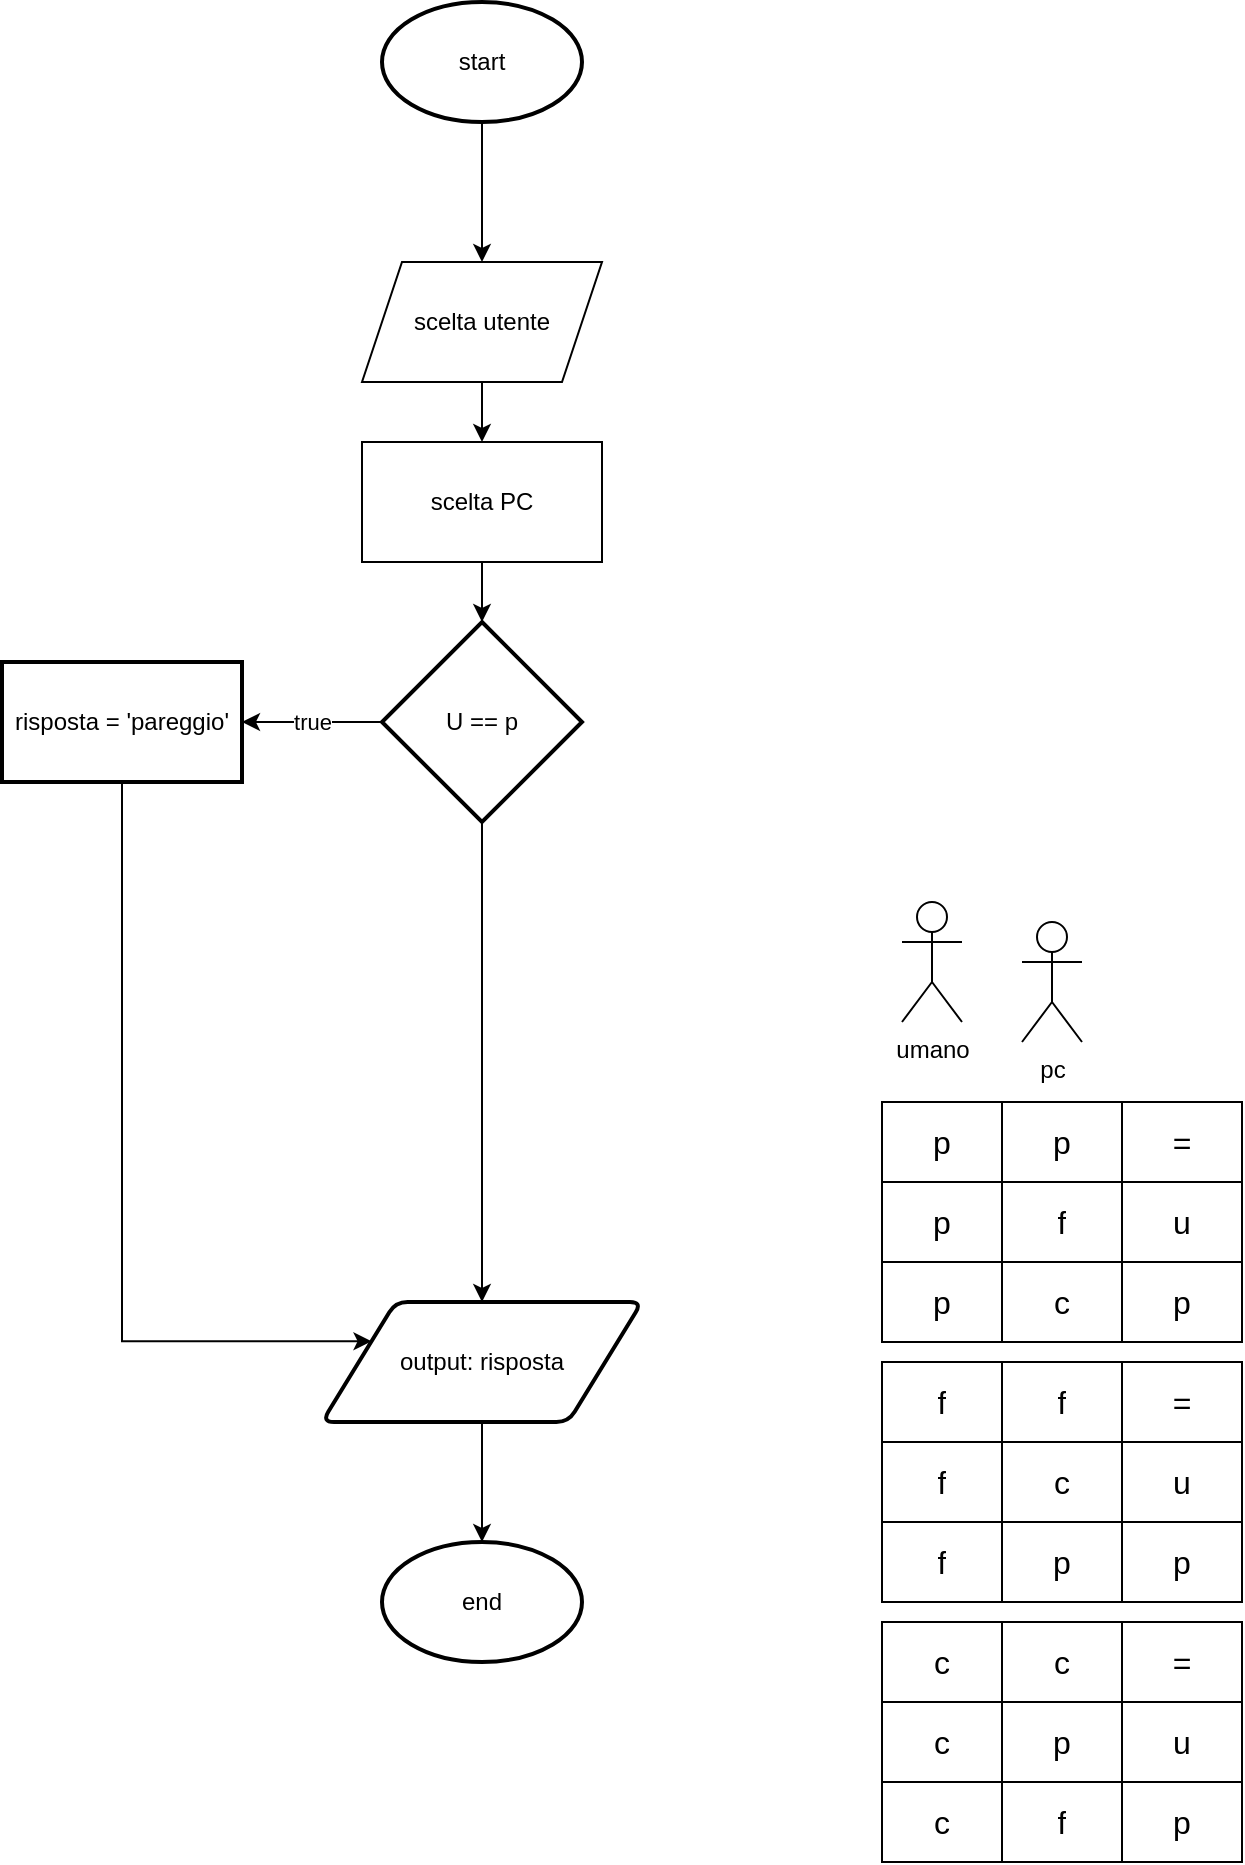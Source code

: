 <mxfile version="22.1.5" type="device" pages="2">
  <diagram name="Pagina-1" id="zd8EK8LeNlqp0_7bgVtc">
    <mxGraphModel dx="1434" dy="790" grid="1" gridSize="10" guides="1" tooltips="1" connect="1" arrows="1" fold="1" page="1" pageScale="1" pageWidth="827" pageHeight="1169" math="0" shadow="0">
      <root>
        <mxCell id="0" />
        <mxCell id="1" parent="0" />
        <mxCell id="i4HXFhIcjPeFEiwpU994-1" value="start" style="strokeWidth=2;html=1;shape=mxgraph.flowchart.start_1;whiteSpace=wrap;" vertex="1" parent="1">
          <mxGeometry x="330" y="40" width="100" height="60" as="geometry" />
        </mxCell>
        <mxCell id="i4HXFhIcjPeFEiwpU994-2" value="end" style="strokeWidth=2;html=1;shape=mxgraph.flowchart.start_1;whiteSpace=wrap;" vertex="1" parent="1">
          <mxGeometry x="330" y="810" width="100" height="60" as="geometry" />
        </mxCell>
        <mxCell id="i4HXFhIcjPeFEiwpU994-3" style="edgeStyle=orthogonalEdgeStyle;rounded=0;orthogonalLoop=1;jettySize=auto;html=1;exitX=0.5;exitY=1;exitDx=0;exitDy=0;exitPerimeter=0;entryX=0.5;entryY=0;entryDx=0;entryDy=0;entryPerimeter=0;" edge="1" parent="1" source="i4HXFhIcjPeFEiwpU994-13" target="i4HXFhIcjPeFEiwpU994-2">
          <mxGeometry relative="1" as="geometry" />
        </mxCell>
        <mxCell id="i4HXFhIcjPeFEiwpU994-4" value="umano" style="shape=umlActor;verticalLabelPosition=bottom;verticalAlign=top;html=1;outlineConnect=0;" vertex="1" parent="1">
          <mxGeometry x="590" y="490" width="30" height="60" as="geometry" />
        </mxCell>
        <mxCell id="i4HXFhIcjPeFEiwpU994-5" value="pc" style="shape=umlActor;verticalLabelPosition=bottom;verticalAlign=top;html=1;outlineConnect=0;" vertex="1" parent="1">
          <mxGeometry x="650" y="500" width="30" height="60" as="geometry" />
        </mxCell>
        <mxCell id="i4HXFhIcjPeFEiwpU994-6" value="" style="edgeStyle=orthogonalEdgeStyle;rounded=0;orthogonalLoop=1;jettySize=auto;html=1;exitX=0.5;exitY=1;exitDx=0;exitDy=0;exitPerimeter=0;entryX=0.5;entryY=0;entryDx=0;entryDy=0;entryPerimeter=0;" edge="1" parent="1" source="i4HXFhIcjPeFEiwpU994-1" target="i4HXFhIcjPeFEiwpU994-7">
          <mxGeometry relative="1" as="geometry">
            <mxPoint x="380" y="100" as="sourcePoint" />
            <mxPoint x="380" y="810" as="targetPoint" />
          </mxGeometry>
        </mxCell>
        <mxCell id="i4HXFhIcjPeFEiwpU994-7" value="scelta utente" style="shape=parallelogram;perimeter=parallelogramPerimeter;whiteSpace=wrap;html=1;fixedSize=1;" vertex="1" parent="1">
          <mxGeometry x="320" y="170" width="120" height="60" as="geometry" />
        </mxCell>
        <mxCell id="i4HXFhIcjPeFEiwpU994-8" value="" style="edgeStyle=orthogonalEdgeStyle;rounded=0;orthogonalLoop=1;jettySize=auto;html=1;exitX=0.5;exitY=1;exitDx=0;exitDy=0;exitPerimeter=0;entryX=0.5;entryY=0;entryDx=0;entryDy=0;entryPerimeter=0;" edge="1" parent="1" source="i4HXFhIcjPeFEiwpU994-7" target="i4HXFhIcjPeFEiwpU994-9">
          <mxGeometry relative="1" as="geometry">
            <mxPoint x="380" y="230" as="sourcePoint" />
            <mxPoint x="380" y="810" as="targetPoint" />
          </mxGeometry>
        </mxCell>
        <mxCell id="i4HXFhIcjPeFEiwpU994-9" value="scelta PC" style="rounded=0;whiteSpace=wrap;html=1;" vertex="1" parent="1">
          <mxGeometry x="320" y="260" width="120" height="60" as="geometry" />
        </mxCell>
        <mxCell id="i4HXFhIcjPeFEiwpU994-10" value="" style="edgeStyle=orthogonalEdgeStyle;rounded=0;orthogonalLoop=1;jettySize=auto;html=1;exitX=0.5;exitY=1;exitDx=0;exitDy=0;exitPerimeter=0;entryX=0.5;entryY=0;entryDx=0;entryDy=0;entryPerimeter=0;" edge="1" parent="1" source="i4HXFhIcjPeFEiwpU994-9" target="i4HXFhIcjPeFEiwpU994-11">
          <mxGeometry relative="1" as="geometry">
            <mxPoint x="380" y="320" as="sourcePoint" />
            <mxPoint x="380" y="810" as="targetPoint" />
          </mxGeometry>
        </mxCell>
        <mxCell id="i4HXFhIcjPeFEiwpU994-55" value="true" style="edgeStyle=orthogonalEdgeStyle;rounded=0;orthogonalLoop=1;jettySize=auto;html=1;" edge="1" parent="1" source="i4HXFhIcjPeFEiwpU994-11" target="i4HXFhIcjPeFEiwpU994-54">
          <mxGeometry relative="1" as="geometry" />
        </mxCell>
        <mxCell id="i4HXFhIcjPeFEiwpU994-11" value="U == p" style="strokeWidth=2;html=1;shape=mxgraph.flowchart.decision;whiteSpace=wrap;" vertex="1" parent="1">
          <mxGeometry x="330" y="350" width="100" height="100" as="geometry" />
        </mxCell>
        <mxCell id="i4HXFhIcjPeFEiwpU994-12" value="" style="edgeStyle=orthogonalEdgeStyle;rounded=0;orthogonalLoop=1;jettySize=auto;html=1;exitX=0.5;exitY=1;exitDx=0;exitDy=0;exitPerimeter=0;entryX=0.5;entryY=0;entryDx=0;entryDy=0;entryPerimeter=0;" edge="1" parent="1" source="i4HXFhIcjPeFEiwpU994-11" target="i4HXFhIcjPeFEiwpU994-13">
          <mxGeometry relative="1" as="geometry">
            <mxPoint x="380" y="450" as="sourcePoint" />
            <mxPoint x="380" y="810" as="targetPoint" />
          </mxGeometry>
        </mxCell>
        <mxCell id="i4HXFhIcjPeFEiwpU994-13" value="output: risposta" style="shape=parallelogram;html=1;strokeWidth=2;perimeter=parallelogramPerimeter;whiteSpace=wrap;rounded=1;arcSize=12;size=0.23;" vertex="1" parent="1">
          <mxGeometry x="300" y="690" width="160" height="60" as="geometry" />
        </mxCell>
        <mxCell id="i4HXFhIcjPeFEiwpU994-14" value="" style="shape=table;startSize=0;container=1;collapsible=0;childLayout=tableLayout;fontSize=16;" vertex="1" parent="1">
          <mxGeometry x="580" y="590" width="180" height="120" as="geometry" />
        </mxCell>
        <mxCell id="i4HXFhIcjPeFEiwpU994-15" value="" style="shape=tableRow;horizontal=0;startSize=0;swimlaneHead=0;swimlaneBody=0;strokeColor=inherit;top=0;left=0;bottom=0;right=0;collapsible=0;dropTarget=0;fillColor=none;points=[[0,0.5],[1,0.5]];portConstraint=eastwest;fontSize=16;" vertex="1" parent="i4HXFhIcjPeFEiwpU994-14">
          <mxGeometry width="180" height="40" as="geometry" />
        </mxCell>
        <mxCell id="i4HXFhIcjPeFEiwpU994-16" value="p" style="shape=partialRectangle;html=1;whiteSpace=wrap;connectable=0;strokeColor=inherit;overflow=hidden;fillColor=none;top=0;left=0;bottom=0;right=0;pointerEvents=1;fontSize=16;" vertex="1" parent="i4HXFhIcjPeFEiwpU994-15">
          <mxGeometry width="60" height="40" as="geometry">
            <mxRectangle width="60" height="40" as="alternateBounds" />
          </mxGeometry>
        </mxCell>
        <mxCell id="i4HXFhIcjPeFEiwpU994-17" value="p" style="shape=partialRectangle;html=1;whiteSpace=wrap;connectable=0;strokeColor=inherit;overflow=hidden;fillColor=none;top=0;left=0;bottom=0;right=0;pointerEvents=1;fontSize=16;" vertex="1" parent="i4HXFhIcjPeFEiwpU994-15">
          <mxGeometry x="60" width="60" height="40" as="geometry">
            <mxRectangle width="60" height="40" as="alternateBounds" />
          </mxGeometry>
        </mxCell>
        <mxCell id="i4HXFhIcjPeFEiwpU994-18" value="=" style="shape=partialRectangle;html=1;whiteSpace=wrap;connectable=0;strokeColor=inherit;overflow=hidden;fillColor=none;top=0;left=0;bottom=0;right=0;pointerEvents=1;fontSize=16;" vertex="1" parent="i4HXFhIcjPeFEiwpU994-15">
          <mxGeometry x="120" width="60" height="40" as="geometry">
            <mxRectangle width="60" height="40" as="alternateBounds" />
          </mxGeometry>
        </mxCell>
        <mxCell id="i4HXFhIcjPeFEiwpU994-19" value="" style="shape=tableRow;horizontal=0;startSize=0;swimlaneHead=0;swimlaneBody=0;strokeColor=inherit;top=0;left=0;bottom=0;right=0;collapsible=0;dropTarget=0;fillColor=none;points=[[0,0.5],[1,0.5]];portConstraint=eastwest;fontSize=16;" vertex="1" parent="i4HXFhIcjPeFEiwpU994-14">
          <mxGeometry y="40" width="180" height="40" as="geometry" />
        </mxCell>
        <mxCell id="i4HXFhIcjPeFEiwpU994-20" value="p" style="shape=partialRectangle;html=1;whiteSpace=wrap;connectable=0;strokeColor=inherit;overflow=hidden;fillColor=none;top=0;left=0;bottom=0;right=0;pointerEvents=1;fontSize=16;" vertex="1" parent="i4HXFhIcjPeFEiwpU994-19">
          <mxGeometry width="60" height="40" as="geometry">
            <mxRectangle width="60" height="40" as="alternateBounds" />
          </mxGeometry>
        </mxCell>
        <mxCell id="i4HXFhIcjPeFEiwpU994-21" value="f" style="shape=partialRectangle;html=1;whiteSpace=wrap;connectable=0;strokeColor=inherit;overflow=hidden;fillColor=none;top=0;left=0;bottom=0;right=0;pointerEvents=1;fontSize=16;" vertex="1" parent="i4HXFhIcjPeFEiwpU994-19">
          <mxGeometry x="60" width="60" height="40" as="geometry">
            <mxRectangle width="60" height="40" as="alternateBounds" />
          </mxGeometry>
        </mxCell>
        <mxCell id="i4HXFhIcjPeFEiwpU994-22" value="u" style="shape=partialRectangle;html=1;whiteSpace=wrap;connectable=0;strokeColor=inherit;overflow=hidden;fillColor=none;top=0;left=0;bottom=0;right=0;pointerEvents=1;fontSize=16;" vertex="1" parent="i4HXFhIcjPeFEiwpU994-19">
          <mxGeometry x="120" width="60" height="40" as="geometry">
            <mxRectangle width="60" height="40" as="alternateBounds" />
          </mxGeometry>
        </mxCell>
        <mxCell id="i4HXFhIcjPeFEiwpU994-23" value="" style="shape=tableRow;horizontal=0;startSize=0;swimlaneHead=0;swimlaneBody=0;strokeColor=inherit;top=0;left=0;bottom=0;right=0;collapsible=0;dropTarget=0;fillColor=none;points=[[0,0.5],[1,0.5]];portConstraint=eastwest;fontSize=16;" vertex="1" parent="i4HXFhIcjPeFEiwpU994-14">
          <mxGeometry y="80" width="180" height="40" as="geometry" />
        </mxCell>
        <mxCell id="i4HXFhIcjPeFEiwpU994-24" value="p" style="shape=partialRectangle;html=1;whiteSpace=wrap;connectable=0;strokeColor=inherit;overflow=hidden;fillColor=none;top=0;left=0;bottom=0;right=0;pointerEvents=1;fontSize=16;" vertex="1" parent="i4HXFhIcjPeFEiwpU994-23">
          <mxGeometry width="60" height="40" as="geometry">
            <mxRectangle width="60" height="40" as="alternateBounds" />
          </mxGeometry>
        </mxCell>
        <mxCell id="i4HXFhIcjPeFEiwpU994-25" value="c" style="shape=partialRectangle;html=1;whiteSpace=wrap;connectable=0;strokeColor=inherit;overflow=hidden;fillColor=none;top=0;left=0;bottom=0;right=0;pointerEvents=1;fontSize=16;" vertex="1" parent="i4HXFhIcjPeFEiwpU994-23">
          <mxGeometry x="60" width="60" height="40" as="geometry">
            <mxRectangle width="60" height="40" as="alternateBounds" />
          </mxGeometry>
        </mxCell>
        <mxCell id="i4HXFhIcjPeFEiwpU994-26" value="p" style="shape=partialRectangle;html=1;whiteSpace=wrap;connectable=0;strokeColor=inherit;overflow=hidden;fillColor=none;top=0;left=0;bottom=0;right=0;pointerEvents=1;fontSize=16;" vertex="1" parent="i4HXFhIcjPeFEiwpU994-23">
          <mxGeometry x="120" width="60" height="40" as="geometry">
            <mxRectangle width="60" height="40" as="alternateBounds" />
          </mxGeometry>
        </mxCell>
        <mxCell id="i4HXFhIcjPeFEiwpU994-28" value="" style="shape=table;startSize=0;container=1;collapsible=0;childLayout=tableLayout;fontSize=16;" vertex="1" parent="1">
          <mxGeometry x="580" y="720" width="180" height="120" as="geometry" />
        </mxCell>
        <mxCell id="i4HXFhIcjPeFEiwpU994-29" value="" style="shape=tableRow;horizontal=0;startSize=0;swimlaneHead=0;swimlaneBody=0;strokeColor=inherit;top=0;left=0;bottom=0;right=0;collapsible=0;dropTarget=0;fillColor=none;points=[[0,0.5],[1,0.5]];portConstraint=eastwest;fontSize=16;" vertex="1" parent="i4HXFhIcjPeFEiwpU994-28">
          <mxGeometry width="180" height="40" as="geometry" />
        </mxCell>
        <mxCell id="i4HXFhIcjPeFEiwpU994-30" value="f" style="shape=partialRectangle;html=1;whiteSpace=wrap;connectable=0;strokeColor=inherit;overflow=hidden;fillColor=none;top=0;left=0;bottom=0;right=0;pointerEvents=1;fontSize=16;" vertex="1" parent="i4HXFhIcjPeFEiwpU994-29">
          <mxGeometry width="60" height="40" as="geometry">
            <mxRectangle width="60" height="40" as="alternateBounds" />
          </mxGeometry>
        </mxCell>
        <mxCell id="i4HXFhIcjPeFEiwpU994-31" value="f" style="shape=partialRectangle;html=1;whiteSpace=wrap;connectable=0;strokeColor=inherit;overflow=hidden;fillColor=none;top=0;left=0;bottom=0;right=0;pointerEvents=1;fontSize=16;" vertex="1" parent="i4HXFhIcjPeFEiwpU994-29">
          <mxGeometry x="60" width="60" height="40" as="geometry">
            <mxRectangle width="60" height="40" as="alternateBounds" />
          </mxGeometry>
        </mxCell>
        <mxCell id="i4HXFhIcjPeFEiwpU994-32" value="=" style="shape=partialRectangle;html=1;whiteSpace=wrap;connectable=0;strokeColor=inherit;overflow=hidden;fillColor=none;top=0;left=0;bottom=0;right=0;pointerEvents=1;fontSize=16;" vertex="1" parent="i4HXFhIcjPeFEiwpU994-29">
          <mxGeometry x="120" width="60" height="40" as="geometry">
            <mxRectangle width="60" height="40" as="alternateBounds" />
          </mxGeometry>
        </mxCell>
        <mxCell id="i4HXFhIcjPeFEiwpU994-33" value="" style="shape=tableRow;horizontal=0;startSize=0;swimlaneHead=0;swimlaneBody=0;strokeColor=inherit;top=0;left=0;bottom=0;right=0;collapsible=0;dropTarget=0;fillColor=none;points=[[0,0.5],[1,0.5]];portConstraint=eastwest;fontSize=16;" vertex="1" parent="i4HXFhIcjPeFEiwpU994-28">
          <mxGeometry y="40" width="180" height="40" as="geometry" />
        </mxCell>
        <mxCell id="i4HXFhIcjPeFEiwpU994-34" value="f" style="shape=partialRectangle;html=1;whiteSpace=wrap;connectable=0;strokeColor=inherit;overflow=hidden;fillColor=none;top=0;left=0;bottom=0;right=0;pointerEvents=1;fontSize=16;" vertex="1" parent="i4HXFhIcjPeFEiwpU994-33">
          <mxGeometry width="60" height="40" as="geometry">
            <mxRectangle width="60" height="40" as="alternateBounds" />
          </mxGeometry>
        </mxCell>
        <mxCell id="i4HXFhIcjPeFEiwpU994-35" value="c" style="shape=partialRectangle;html=1;whiteSpace=wrap;connectable=0;strokeColor=inherit;overflow=hidden;fillColor=none;top=0;left=0;bottom=0;right=0;pointerEvents=1;fontSize=16;" vertex="1" parent="i4HXFhIcjPeFEiwpU994-33">
          <mxGeometry x="60" width="60" height="40" as="geometry">
            <mxRectangle width="60" height="40" as="alternateBounds" />
          </mxGeometry>
        </mxCell>
        <mxCell id="i4HXFhIcjPeFEiwpU994-36" value="u" style="shape=partialRectangle;html=1;whiteSpace=wrap;connectable=0;strokeColor=inherit;overflow=hidden;fillColor=none;top=0;left=0;bottom=0;right=0;pointerEvents=1;fontSize=16;" vertex="1" parent="i4HXFhIcjPeFEiwpU994-33">
          <mxGeometry x="120" width="60" height="40" as="geometry">
            <mxRectangle width="60" height="40" as="alternateBounds" />
          </mxGeometry>
        </mxCell>
        <mxCell id="i4HXFhIcjPeFEiwpU994-37" value="" style="shape=tableRow;horizontal=0;startSize=0;swimlaneHead=0;swimlaneBody=0;strokeColor=inherit;top=0;left=0;bottom=0;right=0;collapsible=0;dropTarget=0;fillColor=none;points=[[0,0.5],[1,0.5]];portConstraint=eastwest;fontSize=16;" vertex="1" parent="i4HXFhIcjPeFEiwpU994-28">
          <mxGeometry y="80" width="180" height="40" as="geometry" />
        </mxCell>
        <mxCell id="i4HXFhIcjPeFEiwpU994-38" value="f" style="shape=partialRectangle;html=1;whiteSpace=wrap;connectable=0;strokeColor=inherit;overflow=hidden;fillColor=none;top=0;left=0;bottom=0;right=0;pointerEvents=1;fontSize=16;" vertex="1" parent="i4HXFhIcjPeFEiwpU994-37">
          <mxGeometry width="60" height="40" as="geometry">
            <mxRectangle width="60" height="40" as="alternateBounds" />
          </mxGeometry>
        </mxCell>
        <mxCell id="i4HXFhIcjPeFEiwpU994-39" value="p" style="shape=partialRectangle;html=1;whiteSpace=wrap;connectable=0;strokeColor=inherit;overflow=hidden;fillColor=none;top=0;left=0;bottom=0;right=0;pointerEvents=1;fontSize=16;" vertex="1" parent="i4HXFhIcjPeFEiwpU994-37">
          <mxGeometry x="60" width="60" height="40" as="geometry">
            <mxRectangle width="60" height="40" as="alternateBounds" />
          </mxGeometry>
        </mxCell>
        <mxCell id="i4HXFhIcjPeFEiwpU994-40" value="p" style="shape=partialRectangle;html=1;whiteSpace=wrap;connectable=0;strokeColor=inherit;overflow=hidden;fillColor=none;top=0;left=0;bottom=0;right=0;pointerEvents=1;fontSize=16;" vertex="1" parent="i4HXFhIcjPeFEiwpU994-37">
          <mxGeometry x="120" width="60" height="40" as="geometry">
            <mxRectangle width="60" height="40" as="alternateBounds" />
          </mxGeometry>
        </mxCell>
        <mxCell id="i4HXFhIcjPeFEiwpU994-41" value="" style="shape=table;startSize=0;container=1;collapsible=0;childLayout=tableLayout;fontSize=16;" vertex="1" parent="1">
          <mxGeometry x="580" y="850" width="180" height="120" as="geometry" />
        </mxCell>
        <mxCell id="i4HXFhIcjPeFEiwpU994-42" value="" style="shape=tableRow;horizontal=0;startSize=0;swimlaneHead=0;swimlaneBody=0;strokeColor=inherit;top=0;left=0;bottom=0;right=0;collapsible=0;dropTarget=0;fillColor=none;points=[[0,0.5],[1,0.5]];portConstraint=eastwest;fontSize=16;" vertex="1" parent="i4HXFhIcjPeFEiwpU994-41">
          <mxGeometry width="180" height="40" as="geometry" />
        </mxCell>
        <mxCell id="i4HXFhIcjPeFEiwpU994-43" value="c" style="shape=partialRectangle;html=1;whiteSpace=wrap;connectable=0;strokeColor=inherit;overflow=hidden;fillColor=none;top=0;left=0;bottom=0;right=0;pointerEvents=1;fontSize=16;" vertex="1" parent="i4HXFhIcjPeFEiwpU994-42">
          <mxGeometry width="60" height="40" as="geometry">
            <mxRectangle width="60" height="40" as="alternateBounds" />
          </mxGeometry>
        </mxCell>
        <mxCell id="i4HXFhIcjPeFEiwpU994-44" value="c" style="shape=partialRectangle;html=1;whiteSpace=wrap;connectable=0;strokeColor=inherit;overflow=hidden;fillColor=none;top=0;left=0;bottom=0;right=0;pointerEvents=1;fontSize=16;" vertex="1" parent="i4HXFhIcjPeFEiwpU994-42">
          <mxGeometry x="60" width="60" height="40" as="geometry">
            <mxRectangle width="60" height="40" as="alternateBounds" />
          </mxGeometry>
        </mxCell>
        <mxCell id="i4HXFhIcjPeFEiwpU994-45" value="=" style="shape=partialRectangle;html=1;whiteSpace=wrap;connectable=0;strokeColor=inherit;overflow=hidden;fillColor=none;top=0;left=0;bottom=0;right=0;pointerEvents=1;fontSize=16;" vertex="1" parent="i4HXFhIcjPeFEiwpU994-42">
          <mxGeometry x="120" width="60" height="40" as="geometry">
            <mxRectangle width="60" height="40" as="alternateBounds" />
          </mxGeometry>
        </mxCell>
        <mxCell id="i4HXFhIcjPeFEiwpU994-46" value="" style="shape=tableRow;horizontal=0;startSize=0;swimlaneHead=0;swimlaneBody=0;strokeColor=inherit;top=0;left=0;bottom=0;right=0;collapsible=0;dropTarget=0;fillColor=none;points=[[0,0.5],[1,0.5]];portConstraint=eastwest;fontSize=16;" vertex="1" parent="i4HXFhIcjPeFEiwpU994-41">
          <mxGeometry y="40" width="180" height="40" as="geometry" />
        </mxCell>
        <mxCell id="i4HXFhIcjPeFEiwpU994-47" value="c" style="shape=partialRectangle;html=1;whiteSpace=wrap;connectable=0;strokeColor=inherit;overflow=hidden;fillColor=none;top=0;left=0;bottom=0;right=0;pointerEvents=1;fontSize=16;" vertex="1" parent="i4HXFhIcjPeFEiwpU994-46">
          <mxGeometry width="60" height="40" as="geometry">
            <mxRectangle width="60" height="40" as="alternateBounds" />
          </mxGeometry>
        </mxCell>
        <mxCell id="i4HXFhIcjPeFEiwpU994-48" value="p" style="shape=partialRectangle;html=1;whiteSpace=wrap;connectable=0;strokeColor=inherit;overflow=hidden;fillColor=none;top=0;left=0;bottom=0;right=0;pointerEvents=1;fontSize=16;" vertex="1" parent="i4HXFhIcjPeFEiwpU994-46">
          <mxGeometry x="60" width="60" height="40" as="geometry">
            <mxRectangle width="60" height="40" as="alternateBounds" />
          </mxGeometry>
        </mxCell>
        <mxCell id="i4HXFhIcjPeFEiwpU994-49" value="u" style="shape=partialRectangle;html=1;whiteSpace=wrap;connectable=0;strokeColor=inherit;overflow=hidden;fillColor=none;top=0;left=0;bottom=0;right=0;pointerEvents=1;fontSize=16;" vertex="1" parent="i4HXFhIcjPeFEiwpU994-46">
          <mxGeometry x="120" width="60" height="40" as="geometry">
            <mxRectangle width="60" height="40" as="alternateBounds" />
          </mxGeometry>
        </mxCell>
        <mxCell id="i4HXFhIcjPeFEiwpU994-50" value="" style="shape=tableRow;horizontal=0;startSize=0;swimlaneHead=0;swimlaneBody=0;strokeColor=inherit;top=0;left=0;bottom=0;right=0;collapsible=0;dropTarget=0;fillColor=none;points=[[0,0.5],[1,0.5]];portConstraint=eastwest;fontSize=16;" vertex="1" parent="i4HXFhIcjPeFEiwpU994-41">
          <mxGeometry y="80" width="180" height="40" as="geometry" />
        </mxCell>
        <mxCell id="i4HXFhIcjPeFEiwpU994-51" value="c" style="shape=partialRectangle;html=1;whiteSpace=wrap;connectable=0;strokeColor=inherit;overflow=hidden;fillColor=none;top=0;left=0;bottom=0;right=0;pointerEvents=1;fontSize=16;" vertex="1" parent="i4HXFhIcjPeFEiwpU994-50">
          <mxGeometry width="60" height="40" as="geometry">
            <mxRectangle width="60" height="40" as="alternateBounds" />
          </mxGeometry>
        </mxCell>
        <mxCell id="i4HXFhIcjPeFEiwpU994-52" value="f" style="shape=partialRectangle;html=1;whiteSpace=wrap;connectable=0;strokeColor=inherit;overflow=hidden;fillColor=none;top=0;left=0;bottom=0;right=0;pointerEvents=1;fontSize=16;" vertex="1" parent="i4HXFhIcjPeFEiwpU994-50">
          <mxGeometry x="60" width="60" height="40" as="geometry">
            <mxRectangle width="60" height="40" as="alternateBounds" />
          </mxGeometry>
        </mxCell>
        <mxCell id="i4HXFhIcjPeFEiwpU994-53" value="p" style="shape=partialRectangle;html=1;whiteSpace=wrap;connectable=0;strokeColor=inherit;overflow=hidden;fillColor=none;top=0;left=0;bottom=0;right=0;pointerEvents=1;fontSize=16;" vertex="1" parent="i4HXFhIcjPeFEiwpU994-50">
          <mxGeometry x="120" width="60" height="40" as="geometry">
            <mxRectangle width="60" height="40" as="alternateBounds" />
          </mxGeometry>
        </mxCell>
        <mxCell id="i4HXFhIcjPeFEiwpU994-56" style="edgeStyle=orthogonalEdgeStyle;rounded=0;orthogonalLoop=1;jettySize=auto;html=1;exitX=0.5;exitY=1;exitDx=0;exitDy=0;entryX=0;entryY=0.25;entryDx=0;entryDy=0;" edge="1" parent="1" source="i4HXFhIcjPeFEiwpU994-54" target="i4HXFhIcjPeFEiwpU994-13">
          <mxGeometry relative="1" as="geometry">
            <Array as="points">
              <mxPoint x="200" y="710" />
            </Array>
          </mxGeometry>
        </mxCell>
        <mxCell id="i4HXFhIcjPeFEiwpU994-54" value="risposta = &#39;pareggio&#39;" style="whiteSpace=wrap;html=1;strokeWidth=2;" vertex="1" parent="1">
          <mxGeometry x="140" y="370" width="120" height="60" as="geometry" />
        </mxCell>
      </root>
    </mxGraphModel>
  </diagram>
  <diagram id="Svvr-4drrAb7PbASBhS7" name="Pagina-2">
    <mxGraphModel dx="1434" dy="790" grid="1" gridSize="10" guides="1" tooltips="1" connect="1" arrows="1" fold="1" page="1" pageScale="1" pageWidth="827" pageHeight="1169" math="0" shadow="0">
      <root>
        <mxCell id="0" />
        <mxCell id="1" parent="0" />
        <mxCell id="oKizDJbZg3p0xIE12hpK-1" value="" style="image;aspect=fixed;perimeter=ellipsePerimeter;html=1;align=center;shadow=0;dashed=0;spacingTop=3;image=img/lib/active_directory/laptop_client.svg;" vertex="1" parent="1">
          <mxGeometry x="41" y="240" width="45" height="50" as="geometry" />
        </mxCell>
        <mxCell id="oKizDJbZg3p0xIE12hpK-2" value="" style="image;aspect=fixed;perimeter=ellipsePerimeter;html=1;align=center;shadow=0;dashed=0;spacingTop=3;image=img/lib/active_directory/mac_client.svg;" vertex="1" parent="1">
          <mxGeometry x="40" y="310" width="47" height="50" as="geometry" />
        </mxCell>
        <mxCell id="oKizDJbZg3p0xIE12hpK-3" value="" style="sketch=0;outlineConnect=0;fontColor=#232F3E;gradientColor=none;fillColor=#232F3D;strokeColor=none;dashed=0;verticalLabelPosition=bottom;verticalAlign=top;align=center;html=1;fontSize=12;fontStyle=0;aspect=fixed;pointerEvents=1;shape=mxgraph.aws4.mobile_client;" vertex="1" parent="1">
          <mxGeometry x="46" y="402" width="41" height="78" as="geometry" />
        </mxCell>
        <mxCell id="oKizDJbZg3p0xIE12hpK-7" value="response" style="edgeStyle=orthogonalEdgeStyle;rounded=0;orthogonalLoop=1;jettySize=auto;html=1;exitX=0;exitY=0.75;exitDx=0;exitDy=0;entryX=1;entryY=0.75;entryDx=0;entryDy=0;" edge="1" parent="1" source="oKizDJbZg3p0xIE12hpK-4" target="oKizDJbZg3p0xIE12hpK-5">
          <mxGeometry relative="1" as="geometry" />
        </mxCell>
        <mxCell id="oKizDJbZg3p0xIE12hpK-23" style="edgeStyle=orthogonalEdgeStyle;rounded=0;orthogonalLoop=1;jettySize=auto;html=1;exitX=1;exitY=1;exitDx=0;exitDy=0;" edge="1" parent="1" source="oKizDJbZg3p0xIE12hpK-4" target="oKizDJbZg3p0xIE12hpK-22">
          <mxGeometry relative="1" as="geometry">
            <Array as="points">
              <mxPoint x="607" y="400" />
              <mxPoint x="750" y="400" />
            </Array>
          </mxGeometry>
        </mxCell>
        <mxCell id="oKizDJbZg3p0xIE12hpK-4" value="" style="image;aspect=fixed;perimeter=ellipsePerimeter;html=1;align=center;shadow=0;dashed=0;spacingTop=3;image=img/lib/active_directory/generic_server.svg;" vertex="1" parent="1">
          <mxGeometry x="550" y="275" width="67.2" height="120" as="geometry" />
        </mxCell>
        <mxCell id="oKizDJbZg3p0xIE12hpK-6" value="request" style="edgeStyle=orthogonalEdgeStyle;rounded=0;orthogonalLoop=1;jettySize=auto;html=1;exitX=0.25;exitY=0.2;exitDx=0;exitDy=0;exitPerimeter=0;" edge="1" parent="1" source="oKizDJbZg3p0xIE12hpK-5" target="oKizDJbZg3p0xIE12hpK-4">
          <mxGeometry relative="1" as="geometry" />
        </mxCell>
        <mxCell id="oKizDJbZg3p0xIE12hpK-5" value="" style="shape=curlyBracket;whiteSpace=wrap;html=1;rounded=1;flipH=1;labelPosition=right;verticalLabelPosition=middle;align=left;verticalAlign=middle;" vertex="1" parent="1">
          <mxGeometry x="100" y="230" width="20" height="250" as="geometry" />
        </mxCell>
        <mxCell id="oKizDJbZg3p0xIE12hpK-8" value="http://" style="text;strokeColor=#d6b656;fillColor=#fff2cc;html=1;fontSize=24;fontStyle=1;verticalAlign=middle;align=center;" vertex="1" parent="1">
          <mxGeometry x="20" y="20" width="100" height="40" as="geometry" />
        </mxCell>
        <mxCell id="oKizDJbZg3p0xIE12hpK-9" value="localhost:" style="text;strokeColor=#6c8ebf;fillColor=#dae8fc;html=1;fontSize=24;fontStyle=1;verticalAlign=middle;align=center;" vertex="1" parent="1">
          <mxGeometry x="130" y="20" width="120" height="40" as="geometry" />
        </mxCell>
        <mxCell id="oKizDJbZg3p0xIE12hpK-10" value="80" style="text;strokeColor=#b85450;fillColor=#f8cecc;html=1;fontSize=24;fontStyle=1;verticalAlign=middle;align=center;" vertex="1" parent="1">
          <mxGeometry x="260" y="20" width="50" height="40" as="geometry" />
        </mxCell>
        <mxCell id="oKizDJbZg3p0xIE12hpK-11" value="/concessionario" style="text;strokeColor=#9673a6;fillColor=#e1d5e7;html=1;fontSize=24;fontStyle=1;verticalAlign=middle;align=center;" vertex="1" parent="1">
          <mxGeometry x="314" y="20" width="200" height="40" as="geometry" />
        </mxCell>
        <mxCell id="oKizDJbZg3p0xIE12hpK-12" value="/login" style="text;strokeColor=#d79b00;fillColor=#ffe6cc;html=1;fontSize=24;fontStyle=1;verticalAlign=middle;align=center;" vertex="1" parent="1">
          <mxGeometry x="521.2" y="20" width="96" height="40" as="geometry" />
        </mxCell>
        <mxCell id="oKizDJbZg3p0xIE12hpK-14" value="GET" style="text;strokeColor=#b85450;fillColor=#f8cecc;html=1;fontSize=14;fontStyle=1;verticalAlign=middle;align=center;" vertex="1" parent="1">
          <mxGeometry x="20" y="70" width="100" height="30" as="geometry" />
        </mxCell>
        <mxCell id="oKizDJbZg3p0xIE12hpK-15" value="POST" style="text;strokeColor=#b85450;fillColor=#f8cecc;html=1;fontSize=14;fontStyle=1;verticalAlign=middle;align=center;" vertex="1" parent="1">
          <mxGeometry x="20" y="100" width="100" height="30" as="geometry" />
        </mxCell>
        <mxCell id="oKizDJbZg3p0xIE12hpK-16" value="PUT" style="text;strokeColor=#b85450;fillColor=#f8cecc;html=1;fontSize=14;fontStyle=1;verticalAlign=middle;align=center;" vertex="1" parent="1">
          <mxGeometry x="20" y="130" width="100" height="30" as="geometry" />
        </mxCell>
        <mxCell id="oKizDJbZg3p0xIE12hpK-17" value="DELETE" style="text;strokeColor=#b85450;fillColor=#f8cecc;html=1;fontSize=14;fontStyle=1;verticalAlign=middle;align=center;" vertex="1" parent="1">
          <mxGeometry x="20" y="160" width="100" height="30" as="geometry" />
        </mxCell>
        <mxCell id="oKizDJbZg3p0xIE12hpK-21" style="edgeStyle=orthogonalEdgeStyle;rounded=0;orthogonalLoop=1;jettySize=auto;html=1;exitX=0;exitY=1;exitDx=0;exitDy=-15;exitPerimeter=0;entryX=1;entryY=0.75;entryDx=0;entryDy=0;" edge="1" parent="1" source="oKizDJbZg3p0xIE12hpK-18" target="oKizDJbZg3p0xIE12hpK-4">
          <mxGeometry relative="1" as="geometry" />
        </mxCell>
        <mxCell id="oKizDJbZg3p0xIE12hpK-18" value="DB" style="shape=cylinder3;whiteSpace=wrap;html=1;boundedLbl=1;backgroundOutline=1;size=15;" vertex="1" parent="1">
          <mxGeometry x="720" y="295" width="60" height="80" as="geometry" />
        </mxCell>
        <mxCell id="oKizDJbZg3p0xIE12hpK-19" value="" style="endArrow=none;dashed=1;html=1;dashPattern=1 3;strokeWidth=2;rounded=0;" edge="1" parent="1">
          <mxGeometry width="50" height="50" relative="1" as="geometry">
            <mxPoint x="420" y="485" as="sourcePoint" />
            <mxPoint x="420" y="215" as="targetPoint" />
          </mxGeometry>
        </mxCell>
        <mxCell id="oKizDJbZg3p0xIE12hpK-20" style="edgeStyle=orthogonalEdgeStyle;rounded=0;orthogonalLoop=1;jettySize=auto;html=1;exitX=1;exitY=0.5;exitDx=0;exitDy=0;entryX=0;entryY=0.5;entryDx=0;entryDy=0;entryPerimeter=0;" edge="1" parent="1" source="oKizDJbZg3p0xIE12hpK-4" target="oKizDJbZg3p0xIE12hpK-18">
          <mxGeometry relative="1" as="geometry" />
        </mxCell>
        <mxCell id="oKizDJbZg3p0xIE12hpK-22" value="" style="sketch=0;outlineConnect=0;fontColor=#232F3E;gradientColor=none;fillColor=#7AA116;strokeColor=none;dashed=0;verticalLabelPosition=bottom;verticalAlign=top;align=center;html=1;fontSize=12;fontStyle=0;aspect=fixed;pointerEvents=1;shape=mxgraph.aws4.file_system;" vertex="1" parent="1">
          <mxGeometry x="711" y="407" width="78" height="73" as="geometry" />
        </mxCell>
        <mxCell id="oKizDJbZg3p0xIE12hpK-24" value="" style="dashed=0;outlineConnect=0;html=1;align=center;labelPosition=center;verticalLabelPosition=bottom;verticalAlign=top;shape=mxgraph.weblogos.html5" vertex="1" parent="1">
          <mxGeometry x="20" y="208" width="26.2" height="32" as="geometry" />
        </mxCell>
        <mxCell id="oKizDJbZg3p0xIE12hpK-25" value="" style="endArrow=none;dashed=1;html=1;dashPattern=1 3;strokeWidth=2;rounded=0;" edge="1" parent="1">
          <mxGeometry width="50" height="50" relative="1" as="geometry">
            <mxPoint x="670" y="480" as="sourcePoint" />
            <mxPoint x="670" y="210" as="targetPoint" />
          </mxGeometry>
        </mxCell>
      </root>
    </mxGraphModel>
  </diagram>
</mxfile>
